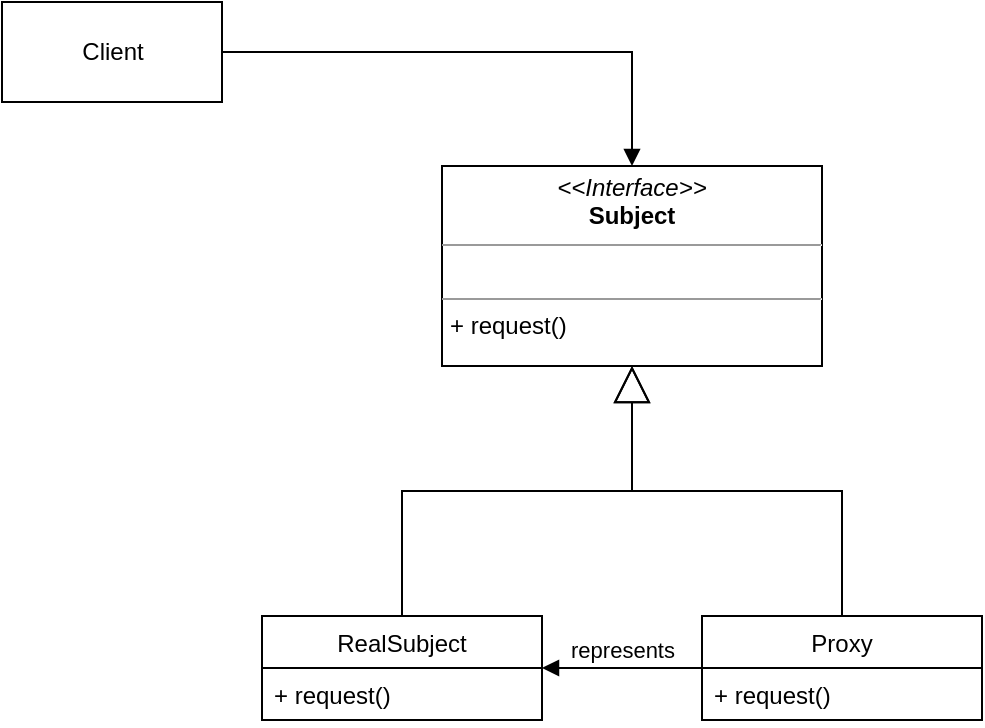 <mxfile version="16.2.7" type="github">
  <diagram id="C5RBs43oDa-KdzZeNtuy" name="Page-1">
    <mxGraphModel dx="702" dy="761" grid="1" gridSize="10" guides="1" tooltips="1" connect="1" arrows="1" fold="1" page="1" pageScale="1" pageWidth="827" pageHeight="1169" math="0" shadow="0">
      <root>
        <mxCell id="WIyWlLk6GJQsqaUBKTNV-0" />
        <mxCell id="WIyWlLk6GJQsqaUBKTNV-1" parent="WIyWlLk6GJQsqaUBKTNV-0" />
        <mxCell id="GW5f5nnKGo3JYHAmOWFb-0" value="Client" style="html=1;" vertex="1" parent="WIyWlLk6GJQsqaUBKTNV-1">
          <mxGeometry x="90" y="133" width="110" height="50" as="geometry" />
        </mxCell>
        <mxCell id="GW5f5nnKGo3JYHAmOWFb-1" value="&lt;p style=&quot;margin: 0px ; margin-top: 4px ; text-align: center&quot;&gt;&lt;i&gt;&amp;lt;&amp;lt;Interface&amp;gt;&amp;gt;&lt;/i&gt;&lt;br&gt;&lt;b&gt;Subject&lt;/b&gt;&lt;/p&gt;&lt;hr size=&quot;1&quot;&gt;&lt;p style=&quot;margin: 0px ; margin-left: 4px&quot;&gt;&lt;br&gt;&lt;/p&gt;&lt;hr size=&quot;1&quot;&gt;&lt;p style=&quot;margin: 0px ; margin-left: 4px&quot;&gt;+ request()&lt;/p&gt;" style="verticalAlign=top;align=left;overflow=fill;fontSize=12;fontFamily=Helvetica;html=1;" vertex="1" parent="WIyWlLk6GJQsqaUBKTNV-1">
          <mxGeometry x="310" y="215" width="190" height="100" as="geometry" />
        </mxCell>
        <mxCell id="GW5f5nnKGo3JYHAmOWFb-2" value="RealSubject" style="swimlane;fontStyle=0;childLayout=stackLayout;horizontal=1;startSize=26;fillColor=none;horizontalStack=0;resizeParent=1;resizeParentMax=0;resizeLast=0;collapsible=1;marginBottom=0;" vertex="1" parent="WIyWlLk6GJQsqaUBKTNV-1">
          <mxGeometry x="220" y="440" width="140" height="52" as="geometry" />
        </mxCell>
        <mxCell id="GW5f5nnKGo3JYHAmOWFb-3" value="+ request()" style="text;strokeColor=none;fillColor=none;align=left;verticalAlign=top;spacingLeft=4;spacingRight=4;overflow=hidden;rotatable=0;points=[[0,0.5],[1,0.5]];portConstraint=eastwest;" vertex="1" parent="GW5f5nnKGo3JYHAmOWFb-2">
          <mxGeometry y="26" width="140" height="26" as="geometry" />
        </mxCell>
        <mxCell id="GW5f5nnKGo3JYHAmOWFb-6" value="Proxy" style="swimlane;fontStyle=0;childLayout=stackLayout;horizontal=1;startSize=26;fillColor=none;horizontalStack=0;resizeParent=1;resizeParentMax=0;resizeLast=0;collapsible=1;marginBottom=0;" vertex="1" parent="WIyWlLk6GJQsqaUBKTNV-1">
          <mxGeometry x="440" y="440" width="140" height="52" as="geometry" />
        </mxCell>
        <mxCell id="GW5f5nnKGo3JYHAmOWFb-7" value="+ request()" style="text;strokeColor=none;fillColor=none;align=left;verticalAlign=top;spacingLeft=4;spacingRight=4;overflow=hidden;rotatable=0;points=[[0,0.5],[1,0.5]];portConstraint=eastwest;" vertex="1" parent="GW5f5nnKGo3JYHAmOWFb-6">
          <mxGeometry y="26" width="140" height="26" as="geometry" />
        </mxCell>
        <mxCell id="GW5f5nnKGo3JYHAmOWFb-9" value="" style="html=1;verticalAlign=bottom;endArrow=block;rounded=0;edgeStyle=orthogonalEdgeStyle;" edge="1" parent="WIyWlLk6GJQsqaUBKTNV-1" source="GW5f5nnKGo3JYHAmOWFb-0" target="GW5f5nnKGo3JYHAmOWFb-1">
          <mxGeometry width="80" relative="1" as="geometry">
            <mxPoint x="280" y="157.5" as="sourcePoint" />
            <mxPoint x="360" y="157.5" as="targetPoint" />
          </mxGeometry>
        </mxCell>
        <mxCell id="GW5f5nnKGo3JYHAmOWFb-11" value="represents" style="html=1;verticalAlign=bottom;endArrow=block;rounded=0;" edge="1" parent="WIyWlLk6GJQsqaUBKTNV-1" source="GW5f5nnKGo3JYHAmOWFb-6" target="GW5f5nnKGo3JYHAmOWFb-2">
          <mxGeometry width="80" relative="1" as="geometry">
            <mxPoint x="320" y="390" as="sourcePoint" />
            <mxPoint x="400" y="390" as="targetPoint" />
          </mxGeometry>
        </mxCell>
        <mxCell id="GW5f5nnKGo3JYHAmOWFb-12" value="" style="endArrow=block;endSize=16;endFill=0;html=1;rounded=0;edgeStyle=orthogonalEdgeStyle;" edge="1" parent="WIyWlLk6GJQsqaUBKTNV-1" source="GW5f5nnKGo3JYHAmOWFb-2" target="GW5f5nnKGo3JYHAmOWFb-1">
          <mxGeometry width="160" relative="1" as="geometry">
            <mxPoint x="280" y="390" as="sourcePoint" />
            <mxPoint x="440" y="390" as="targetPoint" />
          </mxGeometry>
        </mxCell>
        <mxCell id="GW5f5nnKGo3JYHAmOWFb-13" value="" style="endArrow=block;endSize=16;endFill=0;html=1;rounded=0;edgeStyle=orthogonalEdgeStyle;" edge="1" parent="WIyWlLk6GJQsqaUBKTNV-1" source="GW5f5nnKGo3JYHAmOWFb-6" target="GW5f5nnKGo3JYHAmOWFb-1">
          <mxGeometry width="160" relative="1" as="geometry">
            <mxPoint x="300" y="450" as="sourcePoint" />
            <mxPoint x="415" y="325" as="targetPoint" />
          </mxGeometry>
        </mxCell>
      </root>
    </mxGraphModel>
  </diagram>
</mxfile>
